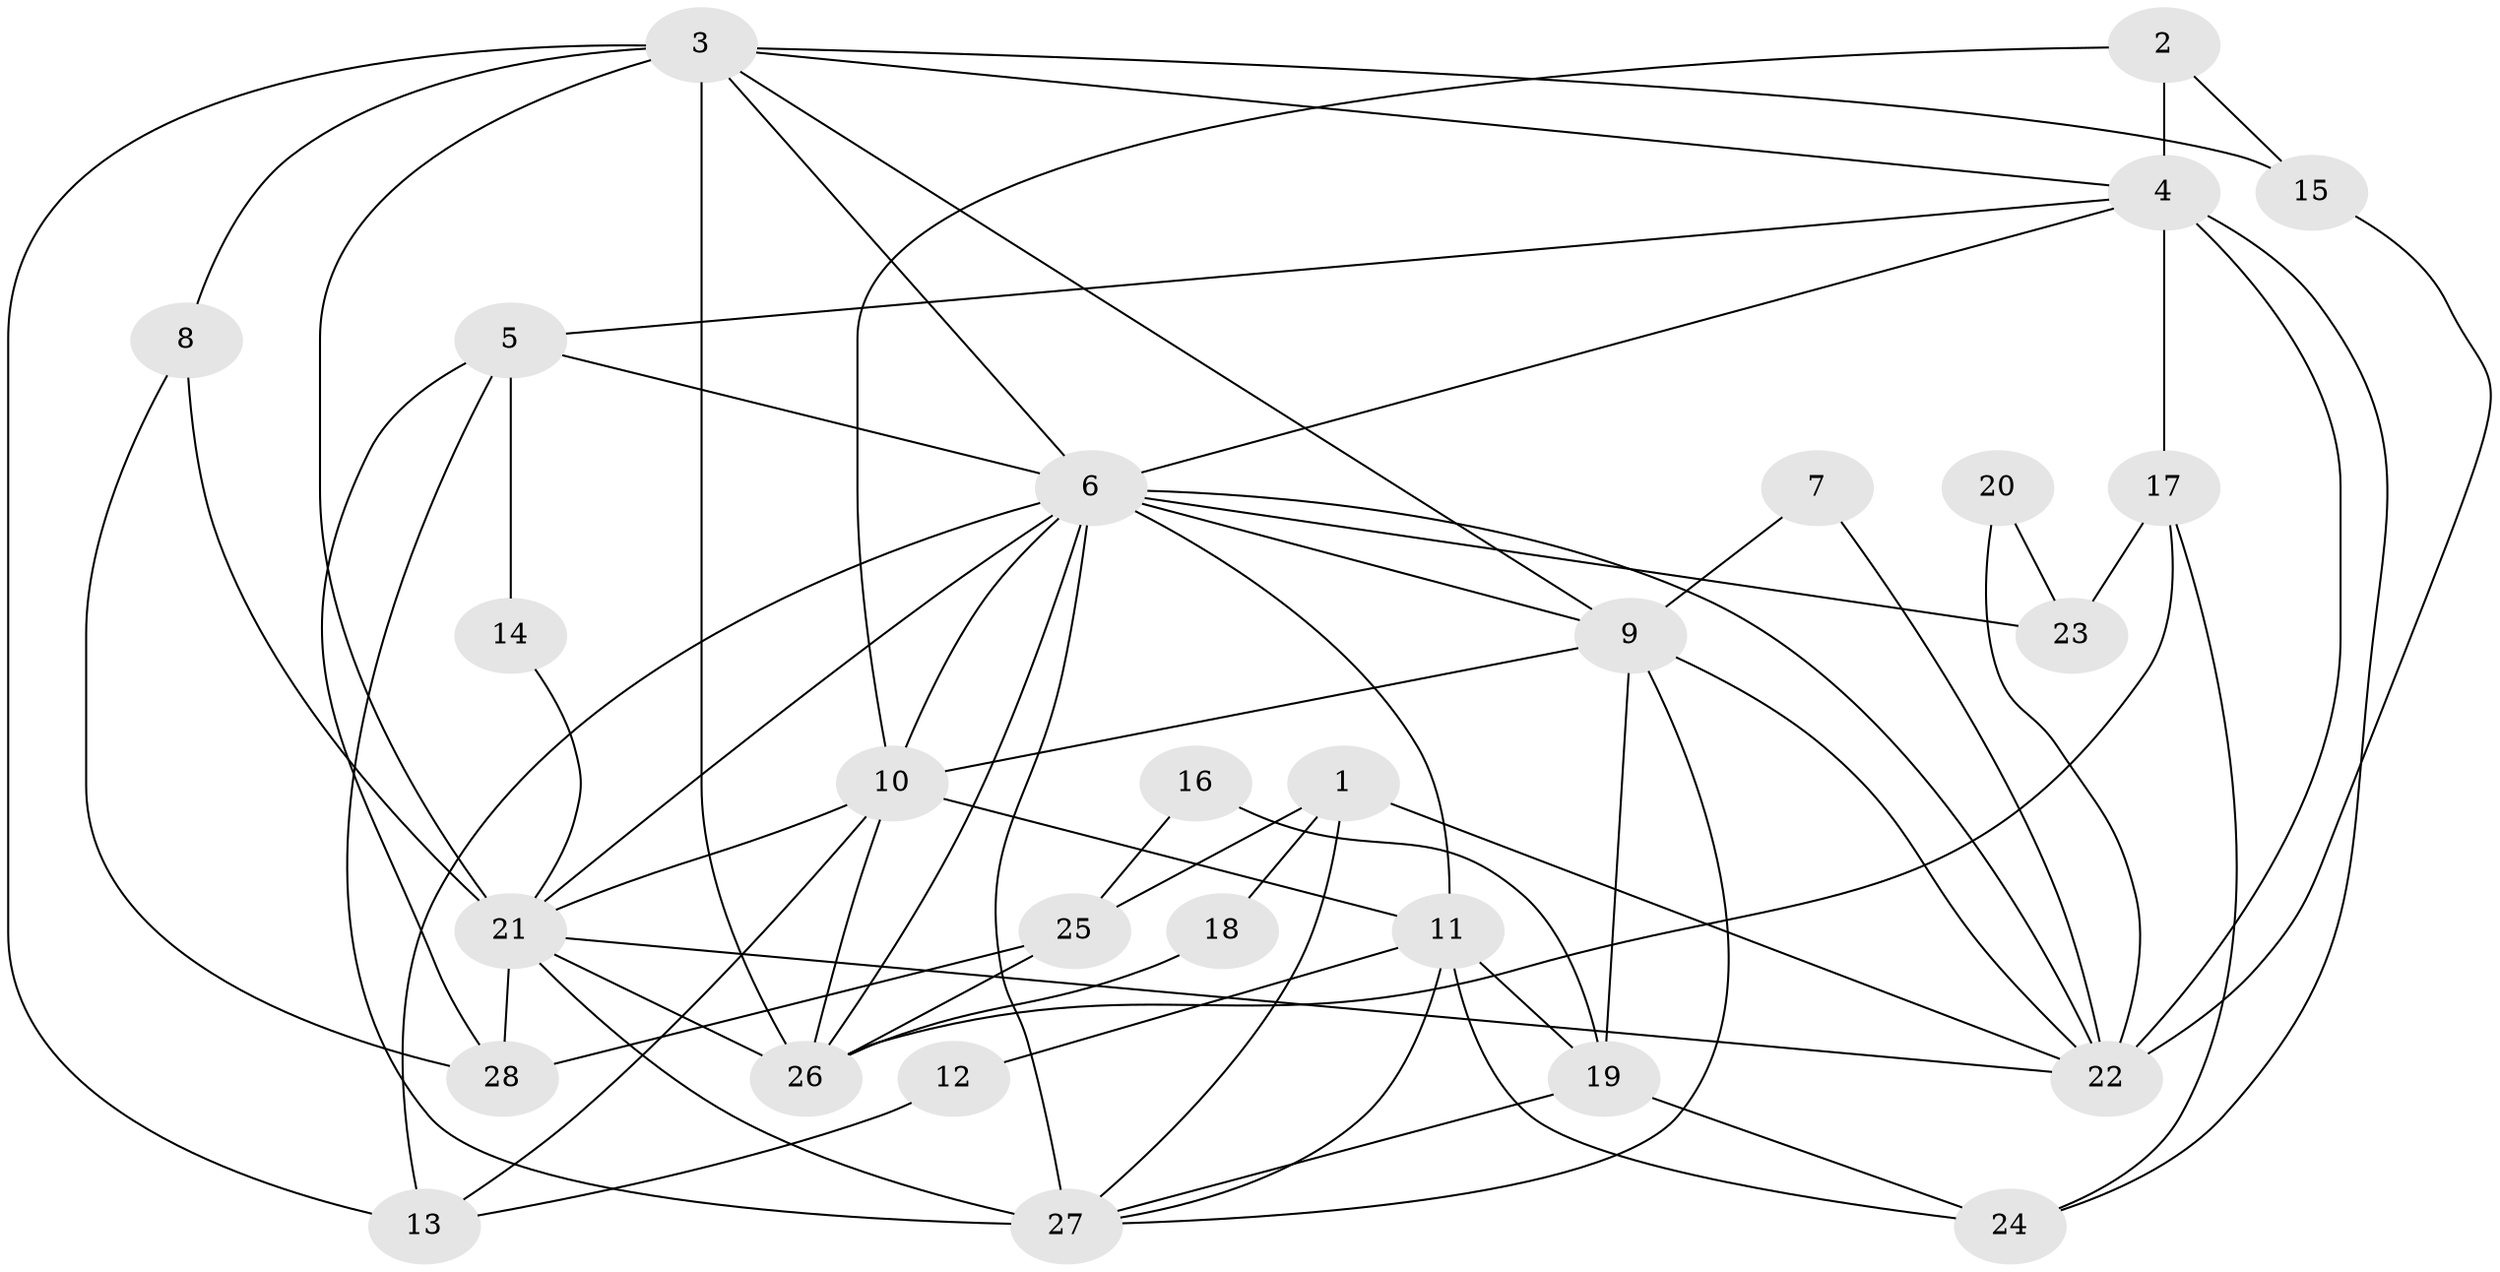 // original degree distribution, {4: 0.3392857142857143, 3: 0.16071428571428573, 7: 0.05357142857142857, 6: 0.08928571428571429, 2: 0.17857142857142858, 5: 0.17857142857142858}
// Generated by graph-tools (version 1.1) at 2025/36/03/09/25 02:36:01]
// undirected, 28 vertices, 68 edges
graph export_dot {
graph [start="1"]
  node [color=gray90,style=filled];
  1;
  2;
  3;
  4;
  5;
  6;
  7;
  8;
  9;
  10;
  11;
  12;
  13;
  14;
  15;
  16;
  17;
  18;
  19;
  20;
  21;
  22;
  23;
  24;
  25;
  26;
  27;
  28;
  1 -- 18 [weight=1.0];
  1 -- 22 [weight=1.0];
  1 -- 25 [weight=1.0];
  1 -- 27 [weight=1.0];
  2 -- 4 [weight=1.0];
  2 -- 10 [weight=1.0];
  2 -- 15 [weight=1.0];
  3 -- 4 [weight=1.0];
  3 -- 6 [weight=1.0];
  3 -- 8 [weight=3.0];
  3 -- 9 [weight=2.0];
  3 -- 13 [weight=1.0];
  3 -- 15 [weight=1.0];
  3 -- 21 [weight=1.0];
  3 -- 26 [weight=1.0];
  4 -- 5 [weight=1.0];
  4 -- 6 [weight=1.0];
  4 -- 17 [weight=2.0];
  4 -- 22 [weight=2.0];
  4 -- 24 [weight=1.0];
  5 -- 6 [weight=2.0];
  5 -- 14 [weight=1.0];
  5 -- 27 [weight=2.0];
  5 -- 28 [weight=1.0];
  6 -- 9 [weight=2.0];
  6 -- 10 [weight=1.0];
  6 -- 11 [weight=1.0];
  6 -- 13 [weight=1.0];
  6 -- 21 [weight=1.0];
  6 -- 22 [weight=1.0];
  6 -- 23 [weight=1.0];
  6 -- 26 [weight=1.0];
  6 -- 27 [weight=2.0];
  7 -- 9 [weight=1.0];
  7 -- 22 [weight=1.0];
  8 -- 21 [weight=2.0];
  8 -- 28 [weight=1.0];
  9 -- 10 [weight=1.0];
  9 -- 19 [weight=1.0];
  9 -- 22 [weight=1.0];
  9 -- 27 [weight=2.0];
  10 -- 11 [weight=1.0];
  10 -- 13 [weight=1.0];
  10 -- 21 [weight=1.0];
  10 -- 26 [weight=2.0];
  11 -- 12 [weight=1.0];
  11 -- 19 [weight=1.0];
  11 -- 24 [weight=1.0];
  11 -- 27 [weight=1.0];
  12 -- 13 [weight=1.0];
  14 -- 21 [weight=1.0];
  15 -- 22 [weight=1.0];
  16 -- 19 [weight=1.0];
  16 -- 25 [weight=1.0];
  17 -- 23 [weight=1.0];
  17 -- 24 [weight=1.0];
  17 -- 26 [weight=1.0];
  18 -- 26 [weight=1.0];
  19 -- 24 [weight=1.0];
  19 -- 27 [weight=1.0];
  20 -- 22 [weight=1.0];
  20 -- 23 [weight=1.0];
  21 -- 22 [weight=1.0];
  21 -- 26 [weight=1.0];
  21 -- 27 [weight=2.0];
  21 -- 28 [weight=1.0];
  25 -- 26 [weight=1.0];
  25 -- 28 [weight=1.0];
}
